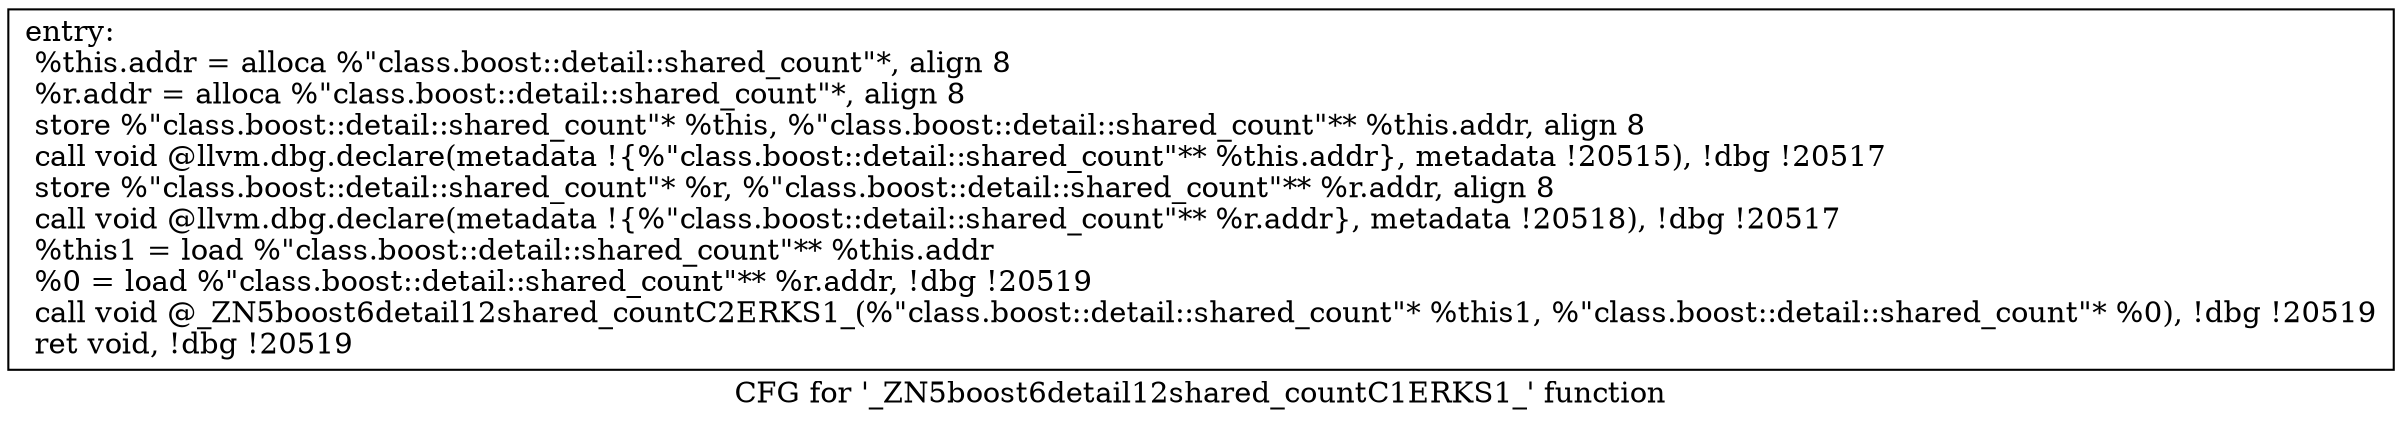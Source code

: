 digraph "CFG for '_ZN5boost6detail12shared_countC1ERKS1_' function" {
	label="CFG for '_ZN5boost6detail12shared_countC1ERKS1_' function";

	Node0x7fd441775b90 [shape=record,label="{entry:\l  %this.addr = alloca %\"class.boost::detail::shared_count\"*, align 8\l  %r.addr = alloca %\"class.boost::detail::shared_count\"*, align 8\l  store %\"class.boost::detail::shared_count\"* %this, %\"class.boost::detail::shared_count\"** %this.addr, align 8\l  call void @llvm.dbg.declare(metadata !\{%\"class.boost::detail::shared_count\"** %this.addr\}, metadata !20515), !dbg !20517\l  store %\"class.boost::detail::shared_count\"* %r, %\"class.boost::detail::shared_count\"** %r.addr, align 8\l  call void @llvm.dbg.declare(metadata !\{%\"class.boost::detail::shared_count\"** %r.addr\}, metadata !20518), !dbg !20517\l  %this1 = load %\"class.boost::detail::shared_count\"** %this.addr\l  %0 = load %\"class.boost::detail::shared_count\"** %r.addr, !dbg !20519\l  call void @_ZN5boost6detail12shared_countC2ERKS1_(%\"class.boost::detail::shared_count\"* %this1, %\"class.boost::detail::shared_count\"* %0), !dbg !20519\l  ret void, !dbg !20519\l}"];
}
